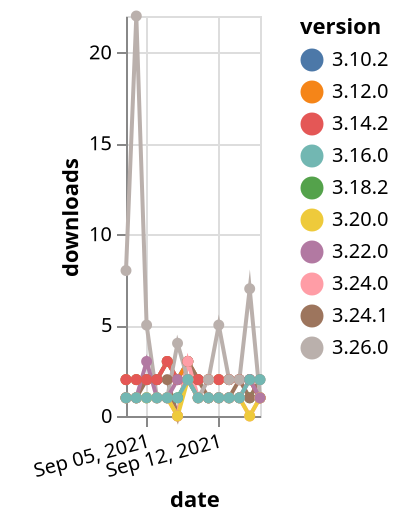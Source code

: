 {"$schema": "https://vega.github.io/schema/vega-lite/v5.json", "description": "A simple bar chart with embedded data.", "data": {"values": [{"date": "2021-09-03", "total": 362, "delta": 1, "version": "3.18.2"}, {"date": "2021-09-04", "total": 363, "delta": 1, "version": "3.18.2"}, {"date": "2021-09-05", "total": 364, "delta": 1, "version": "3.18.2"}, {"date": "2021-09-06", "total": 365, "delta": 1, "version": "3.18.2"}, {"date": "2021-09-07", "total": 366, "delta": 1, "version": "3.18.2"}, {"date": "2021-09-08", "total": 367, "delta": 1, "version": "3.18.2"}, {"date": "2021-09-09", "total": 369, "delta": 2, "version": "3.18.2"}, {"date": "2021-09-10", "total": 370, "delta": 1, "version": "3.18.2"}, {"date": "2021-09-11", "total": 371, "delta": 1, "version": "3.18.2"}, {"date": "2021-09-12", "total": 372, "delta": 1, "version": "3.18.2"}, {"date": "2021-09-13", "total": 373, "delta": 1, "version": "3.18.2"}, {"date": "2021-09-14", "total": 374, "delta": 1, "version": "3.18.2"}, {"date": "2021-09-15", "total": 375, "delta": 1, "version": "3.18.2"}, {"date": "2021-09-16", "total": 376, "delta": 1, "version": "3.18.2"}, {"date": "2021-09-03", "total": 2677, "delta": 2, "version": "3.10.2"}, {"date": "2021-09-04", "total": 2679, "delta": 2, "version": "3.10.2"}, {"date": "2021-09-05", "total": 2681, "delta": 2, "version": "3.10.2"}, {"date": "2021-09-06", "total": 2683, "delta": 2, "version": "3.10.2"}, {"date": "2021-09-07", "total": 2686, "delta": 3, "version": "3.10.2"}, {"date": "2021-09-08", "total": 2688, "delta": 2, "version": "3.10.2"}, {"date": "2021-09-09", "total": 2691, "delta": 3, "version": "3.10.2"}, {"date": "2021-09-10", "total": 2693, "delta": 2, "version": "3.10.2"}, {"date": "2021-09-11", "total": 2695, "delta": 2, "version": "3.10.2"}, {"date": "2021-09-12", "total": 2697, "delta": 2, "version": "3.10.2"}, {"date": "2021-09-13", "total": 2699, "delta": 2, "version": "3.10.2"}, {"date": "2021-09-14", "total": 2701, "delta": 2, "version": "3.10.2"}, {"date": "2021-09-15", "total": 2703, "delta": 2, "version": "3.10.2"}, {"date": "2021-09-16", "total": 2704, "delta": 1, "version": "3.10.2"}, {"date": "2021-09-03", "total": 3034, "delta": 2, "version": "3.12.0"}, {"date": "2021-09-04", "total": 3036, "delta": 2, "version": "3.12.0"}, {"date": "2021-09-05", "total": 3038, "delta": 2, "version": "3.12.0"}, {"date": "2021-09-06", "total": 3040, "delta": 2, "version": "3.12.0"}, {"date": "2021-09-07", "total": 3043, "delta": 3, "version": "3.12.0"}, {"date": "2021-09-08", "total": 3045, "delta": 2, "version": "3.12.0"}, {"date": "2021-09-09", "total": 3048, "delta": 3, "version": "3.12.0"}, {"date": "2021-09-10", "total": 3050, "delta": 2, "version": "3.12.0"}, {"date": "2021-09-11", "total": 3052, "delta": 2, "version": "3.12.0"}, {"date": "2021-09-12", "total": 3054, "delta": 2, "version": "3.12.0"}, {"date": "2021-09-13", "total": 3056, "delta": 2, "version": "3.12.0"}, {"date": "2021-09-14", "total": 3058, "delta": 2, "version": "3.12.0"}, {"date": "2021-09-15", "total": 3060, "delta": 2, "version": "3.12.0"}, {"date": "2021-09-16", "total": 3061, "delta": 1, "version": "3.12.0"}, {"date": "2021-09-03", "total": 257, "delta": 1, "version": "3.24.1"}, {"date": "2021-09-04", "total": 258, "delta": 1, "version": "3.24.1"}, {"date": "2021-09-05", "total": 260, "delta": 2, "version": "3.24.1"}, {"date": "2021-09-06", "total": 262, "delta": 2, "version": "3.24.1"}, {"date": "2021-09-07", "total": 264, "delta": 2, "version": "3.24.1"}, {"date": "2021-09-08", "total": 264, "delta": 0, "version": "3.24.1"}, {"date": "2021-09-09", "total": 267, "delta": 3, "version": "3.24.1"}, {"date": "2021-09-10", "total": 269, "delta": 2, "version": "3.24.1"}, {"date": "2021-09-11", "total": 270, "delta": 1, "version": "3.24.1"}, {"date": "2021-09-12", "total": 271, "delta": 1, "version": "3.24.1"}, {"date": "2021-09-13", "total": 272, "delta": 1, "version": "3.24.1"}, {"date": "2021-09-14", "total": 274, "delta": 2, "version": "3.24.1"}, {"date": "2021-09-15", "total": 275, "delta": 1, "version": "3.24.1"}, {"date": "2021-09-16", "total": 277, "delta": 2, "version": "3.24.1"}, {"date": "2021-09-03", "total": 295, "delta": 1, "version": "3.24.0"}, {"date": "2021-09-04", "total": 296, "delta": 1, "version": "3.24.0"}, {"date": "2021-09-05", "total": 297, "delta": 1, "version": "3.24.0"}, {"date": "2021-09-06", "total": 298, "delta": 1, "version": "3.24.0"}, {"date": "2021-09-07", "total": 299, "delta": 1, "version": "3.24.0"}, {"date": "2021-09-08", "total": 299, "delta": 0, "version": "3.24.0"}, {"date": "2021-09-09", "total": 302, "delta": 3, "version": "3.24.0"}, {"date": "2021-09-10", "total": 303, "delta": 1, "version": "3.24.0"}, {"date": "2021-09-11", "total": 304, "delta": 1, "version": "3.24.0"}, {"date": "2021-09-12", "total": 305, "delta": 1, "version": "3.24.0"}, {"date": "2021-09-13", "total": 306, "delta": 1, "version": "3.24.0"}, {"date": "2021-09-14", "total": 307, "delta": 1, "version": "3.24.0"}, {"date": "2021-09-15", "total": 307, "delta": 0, "version": "3.24.0"}, {"date": "2021-09-16", "total": 308, "delta": 1, "version": "3.24.0"}, {"date": "2021-09-03", "total": 2413, "delta": 2, "version": "3.14.2"}, {"date": "2021-09-04", "total": 2415, "delta": 2, "version": "3.14.2"}, {"date": "2021-09-05", "total": 2417, "delta": 2, "version": "3.14.2"}, {"date": "2021-09-06", "total": 2419, "delta": 2, "version": "3.14.2"}, {"date": "2021-09-07", "total": 2422, "delta": 3, "version": "3.14.2"}, {"date": "2021-09-08", "total": 2424, "delta": 2, "version": "3.14.2"}, {"date": "2021-09-09", "total": 2426, "delta": 2, "version": "3.14.2"}, {"date": "2021-09-10", "total": 2428, "delta": 2, "version": "3.14.2"}, {"date": "2021-09-11", "total": 2430, "delta": 2, "version": "3.14.2"}, {"date": "2021-09-12", "total": 2432, "delta": 2, "version": "3.14.2"}, {"date": "2021-09-13", "total": 2434, "delta": 2, "version": "3.14.2"}, {"date": "2021-09-14", "total": 2436, "delta": 2, "version": "3.14.2"}, {"date": "2021-09-15", "total": 2438, "delta": 2, "version": "3.14.2"}, {"date": "2021-09-16", "total": 2439, "delta": 1, "version": "3.14.2"}, {"date": "2021-09-03", "total": 208, "delta": 8, "version": "3.26.0"}, {"date": "2021-09-04", "total": 230, "delta": 22, "version": "3.26.0"}, {"date": "2021-09-05", "total": 235, "delta": 5, "version": "3.26.0"}, {"date": "2021-09-06", "total": 236, "delta": 1, "version": "3.26.0"}, {"date": "2021-09-07", "total": 237, "delta": 1, "version": "3.26.0"}, {"date": "2021-09-08", "total": 241, "delta": 4, "version": "3.26.0"}, {"date": "2021-09-09", "total": 243, "delta": 2, "version": "3.26.0"}, {"date": "2021-09-10", "total": 244, "delta": 1, "version": "3.26.0"}, {"date": "2021-09-11", "total": 246, "delta": 2, "version": "3.26.0"}, {"date": "2021-09-12", "total": 251, "delta": 5, "version": "3.26.0"}, {"date": "2021-09-13", "total": 253, "delta": 2, "version": "3.26.0"}, {"date": "2021-09-14", "total": 255, "delta": 2, "version": "3.26.0"}, {"date": "2021-09-15", "total": 262, "delta": 7, "version": "3.26.0"}, {"date": "2021-09-16", "total": 263, "delta": 1, "version": "3.26.0"}, {"date": "2021-09-03", "total": 480, "delta": 1, "version": "3.20.0"}, {"date": "2021-09-04", "total": 481, "delta": 1, "version": "3.20.0"}, {"date": "2021-09-05", "total": 482, "delta": 1, "version": "3.20.0"}, {"date": "2021-09-06", "total": 483, "delta": 1, "version": "3.20.0"}, {"date": "2021-09-07", "total": 484, "delta": 1, "version": "3.20.0"}, {"date": "2021-09-08", "total": 484, "delta": 0, "version": "3.20.0"}, {"date": "2021-09-09", "total": 486, "delta": 2, "version": "3.20.0"}, {"date": "2021-09-10", "total": 487, "delta": 1, "version": "3.20.0"}, {"date": "2021-09-11", "total": 488, "delta": 1, "version": "3.20.0"}, {"date": "2021-09-12", "total": 489, "delta": 1, "version": "3.20.0"}, {"date": "2021-09-13", "total": 490, "delta": 1, "version": "3.20.0"}, {"date": "2021-09-14", "total": 491, "delta": 1, "version": "3.20.0"}, {"date": "2021-09-15", "total": 491, "delta": 0, "version": "3.20.0"}, {"date": "2021-09-16", "total": 492, "delta": 1, "version": "3.20.0"}, {"date": "2021-09-03", "total": 366, "delta": 1, "version": "3.22.0"}, {"date": "2021-09-04", "total": 367, "delta": 1, "version": "3.22.0"}, {"date": "2021-09-05", "total": 370, "delta": 3, "version": "3.22.0"}, {"date": "2021-09-06", "total": 371, "delta": 1, "version": "3.22.0"}, {"date": "2021-09-07", "total": 372, "delta": 1, "version": "3.22.0"}, {"date": "2021-09-08", "total": 374, "delta": 2, "version": "3.22.0"}, {"date": "2021-09-09", "total": 376, "delta": 2, "version": "3.22.0"}, {"date": "2021-09-10", "total": 377, "delta": 1, "version": "3.22.0"}, {"date": "2021-09-11", "total": 378, "delta": 1, "version": "3.22.0"}, {"date": "2021-09-12", "total": 379, "delta": 1, "version": "3.22.0"}, {"date": "2021-09-13", "total": 380, "delta": 1, "version": "3.22.0"}, {"date": "2021-09-14", "total": 381, "delta": 1, "version": "3.22.0"}, {"date": "2021-09-15", "total": 383, "delta": 2, "version": "3.22.0"}, {"date": "2021-09-16", "total": 384, "delta": 1, "version": "3.22.0"}, {"date": "2021-09-03", "total": 731, "delta": 1, "version": "3.16.0"}, {"date": "2021-09-04", "total": 732, "delta": 1, "version": "3.16.0"}, {"date": "2021-09-05", "total": 733, "delta": 1, "version": "3.16.0"}, {"date": "2021-09-06", "total": 734, "delta": 1, "version": "3.16.0"}, {"date": "2021-09-07", "total": 735, "delta": 1, "version": "3.16.0"}, {"date": "2021-09-08", "total": 736, "delta": 1, "version": "3.16.0"}, {"date": "2021-09-09", "total": 738, "delta": 2, "version": "3.16.0"}, {"date": "2021-09-10", "total": 739, "delta": 1, "version": "3.16.0"}, {"date": "2021-09-11", "total": 740, "delta": 1, "version": "3.16.0"}, {"date": "2021-09-12", "total": 741, "delta": 1, "version": "3.16.0"}, {"date": "2021-09-13", "total": 742, "delta": 1, "version": "3.16.0"}, {"date": "2021-09-14", "total": 743, "delta": 1, "version": "3.16.0"}, {"date": "2021-09-15", "total": 745, "delta": 2, "version": "3.16.0"}, {"date": "2021-09-16", "total": 747, "delta": 2, "version": "3.16.0"}]}, "width": "container", "mark": {"type": "line", "point": {"filled": true}}, "encoding": {"x": {"field": "date", "type": "temporal", "timeUnit": "yearmonthdate", "title": "date", "axis": {"labelAngle": -15}}, "y": {"field": "delta", "type": "quantitative", "title": "downloads"}, "color": {"field": "version", "type": "nominal"}, "tooltip": {"field": "delta"}}}